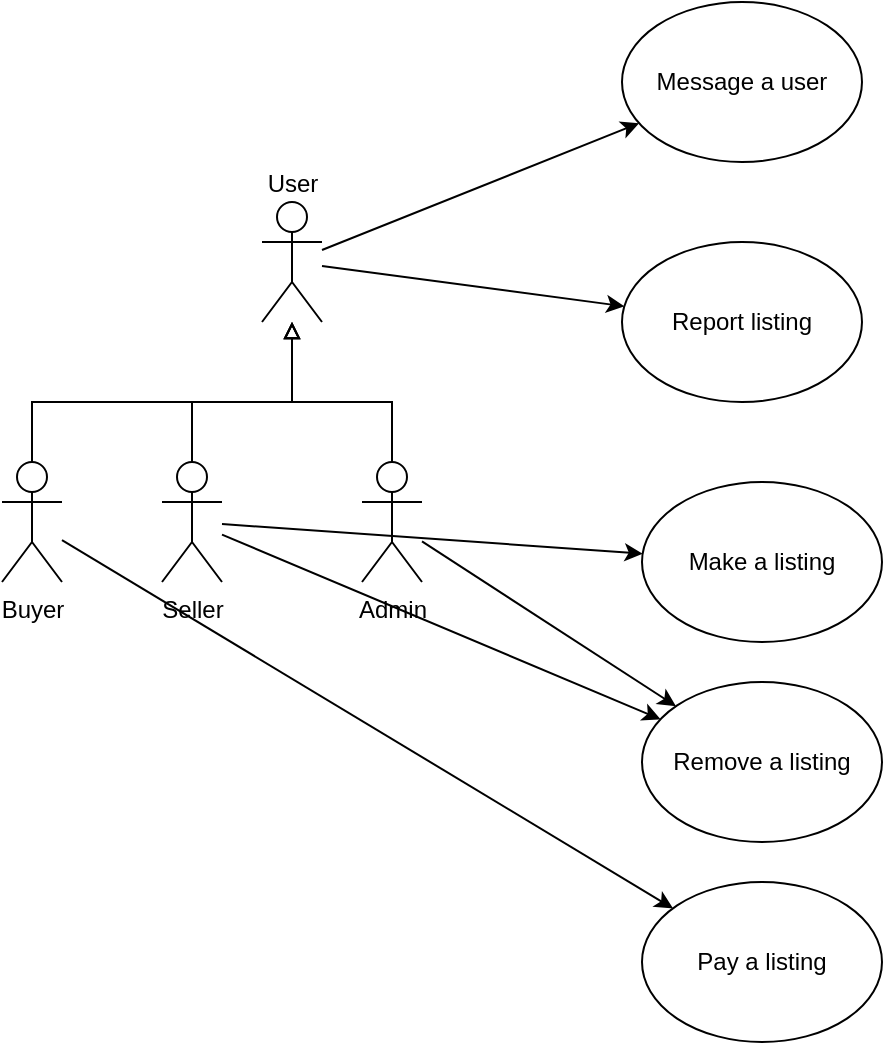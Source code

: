 <mxfile version="26.1.0">
  <diagram name="Page-1" id="jfQUb9jQX3ZqW8oKBf4c">
    <mxGraphModel dx="1050" dy="557" grid="1" gridSize="10" guides="1" tooltips="1" connect="1" arrows="1" fold="1" page="1" pageScale="1" pageWidth="850" pageHeight="1100" math="0" shadow="0">
      <root>
        <mxCell id="0" />
        <mxCell id="1" parent="0" />
        <mxCell id="iiZEFcVaMC21RWIDHkid-16" style="rounded=0;orthogonalLoop=1;jettySize=auto;html=1;" edge="1" parent="1" source="iiZEFcVaMC21RWIDHkid-1" target="iiZEFcVaMC21RWIDHkid-8">
          <mxGeometry relative="1" as="geometry" />
        </mxCell>
        <mxCell id="iiZEFcVaMC21RWIDHkid-21" style="rounded=0;orthogonalLoop=1;jettySize=auto;html=1;" edge="1" parent="1" source="iiZEFcVaMC21RWIDHkid-1" target="iiZEFcVaMC21RWIDHkid-15">
          <mxGeometry relative="1" as="geometry" />
        </mxCell>
        <mxCell id="iiZEFcVaMC21RWIDHkid-1" value="User" style="shape=umlActor;verticalLabelPosition=top;verticalAlign=bottom;html=1;outlineConnect=0;spacingBottom=0;spacing=2;spacingRight=0;spacingTop=0;labelPosition=center;align=center;" vertex="1" parent="1">
          <mxGeometry x="210" y="110" width="30" height="60" as="geometry" />
        </mxCell>
        <mxCell id="iiZEFcVaMC21RWIDHkid-4" value="" style="edgeStyle=orthogonalEdgeStyle;rounded=0;orthogonalLoop=1;jettySize=auto;html=1;endArrow=block;endFill=0;strokeWidth=1;jumpStyle=none;jumpSize=17;spacingTop=0;spacingBottom=0;spacing=8;" edge="1" parent="1" source="iiZEFcVaMC21RWIDHkid-2" target="iiZEFcVaMC21RWIDHkid-1">
          <mxGeometry relative="1" as="geometry">
            <mxPoint x="90" y="240" as="targetPoint" />
            <Array as="points">
              <mxPoint x="275" y="210" />
              <mxPoint x="225" y="210" />
            </Array>
          </mxGeometry>
        </mxCell>
        <mxCell id="iiZEFcVaMC21RWIDHkid-22" style="rounded=0;orthogonalLoop=1;jettySize=auto;html=1;" edge="1" parent="1" source="iiZEFcVaMC21RWIDHkid-2" target="iiZEFcVaMC21RWIDHkid-7">
          <mxGeometry relative="1" as="geometry" />
        </mxCell>
        <mxCell id="iiZEFcVaMC21RWIDHkid-2" value="Admin" style="shape=umlActor;verticalLabelPosition=bottom;verticalAlign=top;html=1;outlineConnect=0;" vertex="1" parent="1">
          <mxGeometry x="260" y="240" width="30" height="60" as="geometry" />
        </mxCell>
        <mxCell id="iiZEFcVaMC21RWIDHkid-5" value="Make a listing&lt;span style=&quot;color: rgba(0, 0, 0, 0); font-family: monospace; font-size: 0px; text-align: start; text-wrap-mode: nowrap;&quot;&gt;%3CmxGraphModel%3E%3Croot%3E%3CmxCell%20id%3D%220%22%2F%3E%3CmxCell%20id%3D%221%22%20parent%3D%220%22%2F%3E%3CmxCell%20id%3D%222%22%20value%3D%22User%22%20style%3D%22shape%3DumlActor%3BverticalLabelPosition%3Dbottom%3BverticalAlign%3Dtop%3Bhtml%3D1%3BoutlineConnect%3D0%3B%22%20vertex%3D%221%22%20parent%3D%221%22%3E%3CmxGeometry%20x%3D%22170%22%20y%3D%22120%22%20width%3D%2230%22%20height%3D%2260%22%20as%3D%22geometry%22%2F%3E%3C%2FmxCell%3E%3C%2Froot%3E%3C%2FmxGraphModel%3E&lt;/span&gt;" style="ellipse;whiteSpace=wrap;html=1;" vertex="1" parent="1">
          <mxGeometry x="400" y="250" width="120" height="80" as="geometry" />
        </mxCell>
        <mxCell id="iiZEFcVaMC21RWIDHkid-7" value="Remove a listing" style="ellipse;whiteSpace=wrap;html=1;" vertex="1" parent="1">
          <mxGeometry x="400" y="350" width="120" height="80" as="geometry" />
        </mxCell>
        <mxCell id="iiZEFcVaMC21RWIDHkid-8" value="Report listing" style="ellipse;whiteSpace=wrap;html=1;" vertex="1" parent="1">
          <mxGeometry x="390" y="130" width="120" height="80" as="geometry" />
        </mxCell>
        <mxCell id="iiZEFcVaMC21RWIDHkid-13" style="edgeStyle=orthogonalEdgeStyle;rounded=0;orthogonalLoop=1;jettySize=auto;html=1;endArrow=block;endFill=0;" edge="1" parent="1" source="iiZEFcVaMC21RWIDHkid-9" target="iiZEFcVaMC21RWIDHkid-1">
          <mxGeometry relative="1" as="geometry">
            <Array as="points">
              <mxPoint x="175" y="210" />
              <mxPoint x="225" y="210" />
            </Array>
          </mxGeometry>
        </mxCell>
        <mxCell id="iiZEFcVaMC21RWIDHkid-18" style="rounded=0;orthogonalLoop=1;jettySize=auto;html=1;" edge="1" parent="1" source="iiZEFcVaMC21RWIDHkid-9" target="iiZEFcVaMC21RWIDHkid-5">
          <mxGeometry relative="1" as="geometry" />
        </mxCell>
        <mxCell id="iiZEFcVaMC21RWIDHkid-9" value="Seller" style="shape=umlActor;verticalLabelPosition=bottom;verticalAlign=top;html=1;outlineConnect=0;spacingBottom=0;spacing=2;spacingRight=0;spacingTop=0;labelPosition=center;align=center;" vertex="1" parent="1">
          <mxGeometry x="160" y="240" width="30" height="60" as="geometry" />
        </mxCell>
        <mxCell id="iiZEFcVaMC21RWIDHkid-20" style="edgeStyle=orthogonalEdgeStyle;rounded=0;orthogonalLoop=1;jettySize=auto;html=1;endArrow=block;endFill=0;" edge="1" parent="1" source="iiZEFcVaMC21RWIDHkid-11" target="iiZEFcVaMC21RWIDHkid-1">
          <mxGeometry relative="1" as="geometry">
            <Array as="points">
              <mxPoint x="95" y="210" />
              <mxPoint x="225" y="210" />
            </Array>
          </mxGeometry>
        </mxCell>
        <mxCell id="iiZEFcVaMC21RWIDHkid-24" style="rounded=0;orthogonalLoop=1;jettySize=auto;html=1;" edge="1" parent="1" source="iiZEFcVaMC21RWIDHkid-11" target="iiZEFcVaMC21RWIDHkid-14">
          <mxGeometry relative="1" as="geometry" />
        </mxCell>
        <mxCell id="iiZEFcVaMC21RWIDHkid-11" value="Buyer" style="shape=umlActor;verticalLabelPosition=bottom;verticalAlign=top;html=1;outlineConnect=0;spacingBottom=0;spacing=2;spacingRight=0;spacingTop=0;labelPosition=center;align=center;" vertex="1" parent="1">
          <mxGeometry x="80" y="240" width="30" height="60" as="geometry" />
        </mxCell>
        <mxCell id="iiZEFcVaMC21RWIDHkid-14" value="Pay a listing" style="ellipse;whiteSpace=wrap;html=1;" vertex="1" parent="1">
          <mxGeometry x="400" y="450" width="120" height="80" as="geometry" />
        </mxCell>
        <mxCell id="iiZEFcVaMC21RWIDHkid-15" value="Message a user" style="ellipse;whiteSpace=wrap;html=1;" vertex="1" parent="1">
          <mxGeometry x="390" y="10" width="120" height="80" as="geometry" />
        </mxCell>
        <mxCell id="iiZEFcVaMC21RWIDHkid-23" style="rounded=0;orthogonalLoop=1;jettySize=auto;html=1;" edge="1" parent="1" source="iiZEFcVaMC21RWIDHkid-9" target="iiZEFcVaMC21RWIDHkid-7">
          <mxGeometry relative="1" as="geometry" />
        </mxCell>
      </root>
    </mxGraphModel>
  </diagram>
</mxfile>
